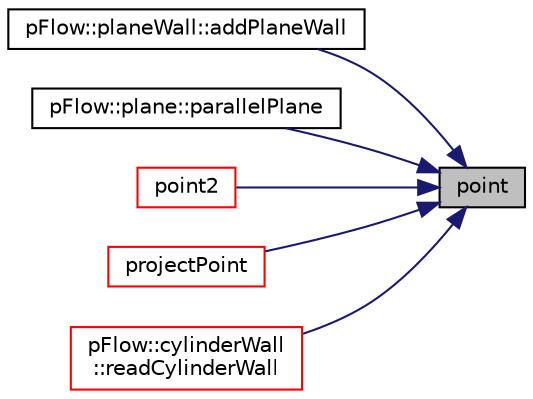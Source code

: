 digraph "point"
{
 // LATEX_PDF_SIZE
  edge [fontname="Helvetica",fontsize="10",labelfontname="Helvetica",labelfontsize="10"];
  node [fontname="Helvetica",fontsize="10",shape=record];
  rankdir="RL";
  Node1 [label="point",height=0.2,width=0.4,color="black", fillcolor="grey75", style="filled", fontcolor="black",tooltip=" "];
  Node1 -> Node2 [dir="back",color="midnightblue",fontsize="10",style="solid",fontname="Helvetica"];
  Node2 [label="pFlow::planeWall::addPlaneWall",height=0.2,width=0.4,color="black", fillcolor="white", style="filled",URL="$classpFlow_1_1planeWall.html#a79ff8be1554af7901ffb5331dea61568",tooltip=" "];
  Node1 -> Node3 [dir="back",color="midnightblue",fontsize="10",style="solid",fontname="Helvetica"];
  Node3 [label="pFlow::plane::parallelPlane",height=0.2,width=0.4,color="black", fillcolor="white", style="filled",URL="$classpFlow_1_1plane.html#a606e6eacc4b737c62146ce0229805574",tooltip=" "];
  Node1 -> Node4 [dir="back",color="midnightblue",fontsize="10",style="solid",fontname="Helvetica"];
  Node4 [label="point2",height=0.2,width=0.4,color="red", fillcolor="white", style="filled",URL="$classpFlow_1_1line.html#a8be4546d19375c7bf44311fc5320b5ed",tooltip=" "];
  Node1 -> Node9 [dir="back",color="midnightblue",fontsize="10",style="solid",fontname="Helvetica"];
  Node9 [label="projectPoint",height=0.2,width=0.4,color="red", fillcolor="white", style="filled",URL="$classpFlow_1_1line.html#a03c6784ff46ffab948664762095b0c47",tooltip=" "];
  Node1 -> Node11 [dir="back",color="midnightblue",fontsize="10",style="solid",fontname="Helvetica"];
  Node11 [label="pFlow::cylinderWall\l::readCylinderWall",height=0.2,width=0.4,color="red", fillcolor="white", style="filled",URL="$classpFlow_1_1cylinderWall.html#a563569591f8b215615788f0f7547c515",tooltip=" "];
}
